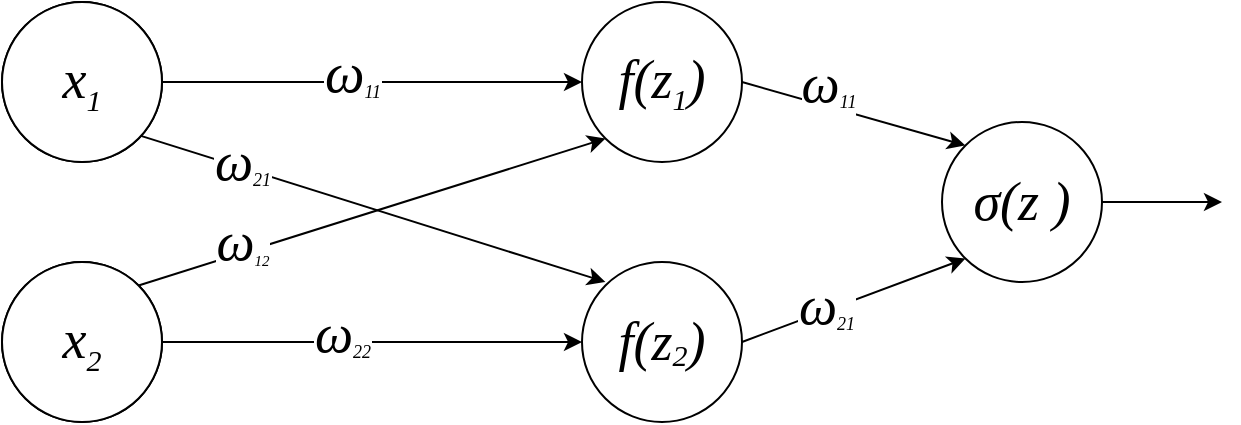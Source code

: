 <mxfile version="17.4.0" type="device"><diagram id="vW43_fuo1uGvx_zX_z6w" name="Page-1"><mxGraphModel dx="569" dy="312" grid="1" gridSize="10" guides="1" tooltips="1" connect="1" arrows="1" fold="1" page="1" pageScale="1" pageWidth="827" pageHeight="1169" math="0" shadow="0"><root><mxCell id="0"/><mxCell id="1" parent="0"/><mxCell id="6XBTQLpJBoHMdurGLEa4-21" style="edgeStyle=none;rounded=0;orthogonalLoop=1;jettySize=auto;html=1;exitX=1;exitY=0.5;exitDx=0;exitDy=0;entryX=0;entryY=0.5;entryDx=0;entryDy=0;fontFamily=Times New Roman;fontSize=9;" edge="1" parent="1" source="6XBTQLpJBoHMdurGLEa4-1" target="6XBTQLpJBoHMdurGLEa4-69"><mxGeometry relative="1" as="geometry"><mxPoint x="220" y="230" as="targetPoint"/></mxGeometry></mxCell><mxCell id="6XBTQLpJBoHMdurGLEa4-77" value="&lt;i&gt;&lt;font size=&quot;1&quot;&gt;&lt;span style=&quot;font-size: 28px&quot;&gt;ω&lt;/span&gt;&lt;sub style=&quot;font-size: 9px&quot;&gt;11&lt;/sub&gt;&lt;/font&gt;&lt;/i&gt;" style="edgeLabel;html=1;align=center;verticalAlign=middle;resizable=0;points=[];fontSize=27;fontFamily=Times New Roman;" vertex="1" connectable="0" parent="6XBTQLpJBoHMdurGLEa4-21"><mxGeometry x="-0.105" y="-1" relative="1" as="geometry"><mxPoint x="1" y="-6" as="offset"/></mxGeometry></mxCell><mxCell id="6XBTQLpJBoHMdurGLEa4-1" value="x&lt;font style=&quot;font-size: 14px&quot; size=&quot;1&quot;&gt;&lt;sub style=&quot;font-size: 9px&quot;&gt;1&lt;/sub&gt;&lt;/font&gt;" style="ellipse;whiteSpace=wrap;html=1;aspect=fixed;fontSize=15;fontFamily=Times New Roman;fontStyle=2" vertex="1" parent="1"><mxGeometry x="30" y="190" width="80" height="80" as="geometry"/></mxCell><mxCell id="6XBTQLpJBoHMdurGLEa4-24" style="edgeStyle=none;rounded=0;orthogonalLoop=1;jettySize=auto;html=1;exitX=1;exitY=0;exitDx=0;exitDy=0;entryX=0;entryY=1;entryDx=0;entryDy=0;fontFamily=Times New Roman;fontSize=9;" edge="1" parent="1" source="6XBTQLpJBoHMdurGLEa4-2" target="6XBTQLpJBoHMdurGLEa4-69"><mxGeometry relative="1" as="geometry"><mxPoint x="222" y="239.04" as="targetPoint"/></mxGeometry></mxCell><mxCell id="6XBTQLpJBoHMdurGLEa4-79" value="&lt;i style=&quot;font-size: 9px&quot;&gt;&lt;span style=&quot;font-size: 27px&quot;&gt;ω&lt;/span&gt;&lt;font style=&quot;font-size: 9px&quot;&gt;&lt;sub&gt;12&lt;/sub&gt;&lt;/font&gt;&lt;/i&gt;" style="edgeLabel;html=1;align=center;verticalAlign=middle;resizable=0;points=[];fontSize=27;fontFamily=Times New Roman;" vertex="1" connectable="0" parent="6XBTQLpJBoHMdurGLEa4-24"><mxGeometry x="-0.532" relative="1" as="geometry"><mxPoint x="-3" y="-5" as="offset"/></mxGeometry></mxCell><mxCell id="6XBTQLpJBoHMdurGLEa4-25" style="edgeStyle=none;rounded=0;orthogonalLoop=1;jettySize=auto;html=1;exitX=1;exitY=0.5;exitDx=0;exitDy=0;fontFamily=Times New Roman;fontSize=9;entryX=0;entryY=0.5;entryDx=0;entryDy=0;" edge="1" parent="1" source="6XBTQLpJBoHMdurGLEa4-2" target="6XBTQLpJBoHMdurGLEa4-68"><mxGeometry relative="1" as="geometry"><mxPoint x="220" y="360" as="targetPoint"/></mxGeometry></mxCell><mxCell id="6XBTQLpJBoHMdurGLEa4-2" value="x&lt;font style=&quot;font-size: 14px&quot; size=&quot;1&quot;&gt;&lt;sub style=&quot;font-size: 9px&quot;&gt;2&lt;/sub&gt;&lt;/font&gt;" style="ellipse;whiteSpace=wrap;html=1;aspect=fixed;fontSize=15;fontFamily=Times New Roman;fontStyle=2" vertex="1" parent="1"><mxGeometry x="30" y="320" width="80" height="80" as="geometry"/></mxCell><mxCell id="6XBTQLpJBoHMdurGLEa4-75" style="edgeStyle=none;rounded=0;orthogonalLoop=1;jettySize=auto;html=1;exitX=1;exitY=0.5;exitDx=0;exitDy=0;fontFamily=Times New Roman;fontSize=15;" edge="1" parent="1" source="6XBTQLpJBoHMdurGLEa4-5"><mxGeometry relative="1" as="geometry"><mxPoint x="640" y="290" as="targetPoint"/></mxGeometry></mxCell><mxCell id="6XBTQLpJBoHMdurGLEa4-5" value="&lt;i style=&quot;font-size: 27px&quot;&gt;&lt;span style=&quot;font-size: 27px&quot;&gt;σ(z )&lt;/span&gt;&lt;/i&gt;" style="ellipse;whiteSpace=wrap;html=1;aspect=fixed;fontFamily=Times New Roman;fontSize=27;" vertex="1" parent="1"><mxGeometry x="500" y="250" width="80" height="80" as="geometry"/></mxCell><mxCell id="6XBTQLpJBoHMdurGLEa4-31" style="edgeStyle=none;rounded=0;orthogonalLoop=1;jettySize=auto;html=1;exitX=1;exitY=0.5;exitDx=0;exitDy=0;fontFamily=Times New Roman;fontSize=9;" edge="1" parent="1"><mxGeometry relative="1" as="geometry"><mxPoint x="300" y="360" as="sourcePoint"/><mxPoint x="300" y="360" as="targetPoint"/></mxGeometry></mxCell><mxCell id="6XBTQLpJBoHMdurGLEa4-76" style="edgeStyle=none;rounded=0;orthogonalLoop=1;jettySize=auto;html=1;exitX=1;exitY=1;exitDx=0;exitDy=0;entryX=0;entryY=0;entryDx=0;entryDy=0;fontFamily=Times New Roman;fontSize=15;" edge="1" parent="1"><mxGeometry relative="1" as="geometry"><mxPoint x="98.284" y="256.564" as="sourcePoint"/><mxPoint x="331.716" y="329.996" as="targetPoint"/></mxGeometry></mxCell><mxCell id="6XBTQLpJBoHMdurGLEa4-78" value="&lt;i&gt;&lt;span style=&quot;font-size: 14px&quot;&gt;&lt;font style=&quot;font-size: 27px&quot;&gt;ω&lt;/font&gt;&lt;font size=&quot;1&quot;&gt;&lt;sub style=&quot;font-size: 9px&quot;&gt;21&lt;/sub&gt;&lt;/font&gt;&lt;/span&gt;&lt;/i&gt;" style="edgeLabel;html=1;align=center;verticalAlign=middle;resizable=0;points=[];fontSize=27;fontFamily=Times New Roman;" vertex="1" connectable="0" parent="6XBTQLpJBoHMdurGLEa4-76"><mxGeometry x="-0.535" y="1" relative="1" as="geometry"><mxPoint x="-3" y="-3" as="offset"/></mxGeometry></mxCell><mxCell id="6XBTQLpJBoHMdurGLEa4-64" value="x&lt;font style=&quot;font-size: 27px&quot; size=&quot;1&quot;&gt;&lt;sub style=&quot;font-size: 15px&quot;&gt;1&lt;/sub&gt;&lt;/font&gt;" style="ellipse;whiteSpace=wrap;html=1;aspect=fixed;fontSize=27;fontFamily=Times New Roman;fontStyle=2" vertex="1" parent="1"><mxGeometry x="30" y="190" width="80" height="80" as="geometry"/></mxCell><mxCell id="6XBTQLpJBoHMdurGLEa4-65" value="x&lt;font style=&quot;font-size: 27px&quot; size=&quot;1&quot;&gt;&lt;sub style=&quot;font-size: 15px&quot;&gt;2&lt;/sub&gt;&lt;/font&gt;" style="ellipse;whiteSpace=wrap;html=1;aspect=fixed;fontSize=27;fontFamily=Times New Roman;fontStyle=2" vertex="1" parent="1"><mxGeometry x="30" y="320" width="80" height="80" as="geometry"/></mxCell><mxCell id="6XBTQLpJBoHMdurGLEa4-73" style="edgeStyle=none;rounded=0;orthogonalLoop=1;jettySize=auto;html=1;exitX=1;exitY=0.5;exitDx=0;exitDy=0;entryX=0;entryY=1;entryDx=0;entryDy=0;fontFamily=Times New Roman;fontSize=15;" edge="1" parent="1" source="6XBTQLpJBoHMdurGLEa4-68" target="6XBTQLpJBoHMdurGLEa4-5"><mxGeometry relative="1" as="geometry"/></mxCell><mxCell id="6XBTQLpJBoHMdurGLEa4-68" value="f(z&lt;font size=&quot;1&quot;&gt;&lt;sub style=&quot;font-size: 15px&quot;&gt;2&lt;/sub&gt;&lt;/font&gt;)" style="ellipse;whiteSpace=wrap;html=1;aspect=fixed;fontSize=27;fontFamily=Times New Roman;fontStyle=2" vertex="1" parent="1"><mxGeometry x="320" y="320" width="80" height="80" as="geometry"/></mxCell><mxCell id="6XBTQLpJBoHMdurGLEa4-74" style="edgeStyle=none;rounded=0;orthogonalLoop=1;jettySize=auto;html=1;exitX=1;exitY=0.5;exitDx=0;exitDy=0;entryX=0;entryY=0;entryDx=0;entryDy=0;fontFamily=Times New Roman;fontSize=15;" edge="1" parent="1" source="6XBTQLpJBoHMdurGLEa4-69" target="6XBTQLpJBoHMdurGLEa4-5"><mxGeometry relative="1" as="geometry"/></mxCell><mxCell id="6XBTQLpJBoHMdurGLEa4-69" value="f(z&lt;font style=&quot;font-size: 26px&quot; size=&quot;1&quot;&gt;&lt;sub style=&quot;font-size: 15px&quot;&gt;1&lt;/sub&gt;&lt;/font&gt;)" style="ellipse;whiteSpace=wrap;html=1;aspect=fixed;fontSize=27;fontFamily=Times New Roman;fontStyle=2" vertex="1" parent="1"><mxGeometry x="320" y="190" width="80" height="80" as="geometry"/></mxCell><mxCell id="6XBTQLpJBoHMdurGLEa4-81" value="&lt;i&gt;&lt;span style=&quot;font-size: 27px&quot;&gt;ω&lt;/span&gt;&lt;font size=&quot;1&quot;&gt;&lt;sub style=&quot;font-size: 9px&quot;&gt;22&lt;/sub&gt;&lt;/font&gt;&lt;/i&gt;" style="edgeLabel;html=1;align=center;verticalAlign=middle;resizable=0;points=[];fontSize=27;fontFamily=Times New Roman;" vertex="1" connectable="0" parent="1"><mxGeometry x="192" y="353" as="geometry"><mxPoint x="8" y="3" as="offset"/></mxGeometry></mxCell><mxCell id="6XBTQLpJBoHMdurGLEa4-82" value="&lt;i&gt;&lt;span style=&quot;font-size: 27px&quot;&gt;ω&lt;/span&gt;&lt;font size=&quot;1&quot;&gt;&lt;sub style=&quot;font-size: 9px&quot;&gt;11&lt;/sub&gt;&lt;/font&gt;&lt;/i&gt;" style="edgeLabel;html=1;align=center;verticalAlign=middle;resizable=0;points=[];fontSize=27;fontFamily=Times New Roman;" vertex="1" connectable="0" parent="1"><mxGeometry x="450" y="320" as="geometry"><mxPoint x="-7" y="-89" as="offset"/></mxGeometry></mxCell><mxCell id="6XBTQLpJBoHMdurGLEa4-83" value="&lt;i&gt;&lt;span&gt;&lt;font style=&quot;font-size: 27px&quot;&gt;ω&lt;/font&gt;&lt;font size=&quot;1&quot;&gt;&lt;sub style=&quot;font-size: 9px&quot;&gt;21&lt;/sub&gt;&lt;/font&gt;&lt;/span&gt;&lt;/i&gt;" style="edgeLabel;html=1;align=center;verticalAlign=middle;resizable=0;points=[];fontSize=27;fontFamily=Times New Roman;" vertex="1" connectable="0" parent="1"><mxGeometry x="414" y="310" as="geometry"><mxPoint x="28" y="32" as="offset"/></mxGeometry></mxCell></root></mxGraphModel></diagram></mxfile>
